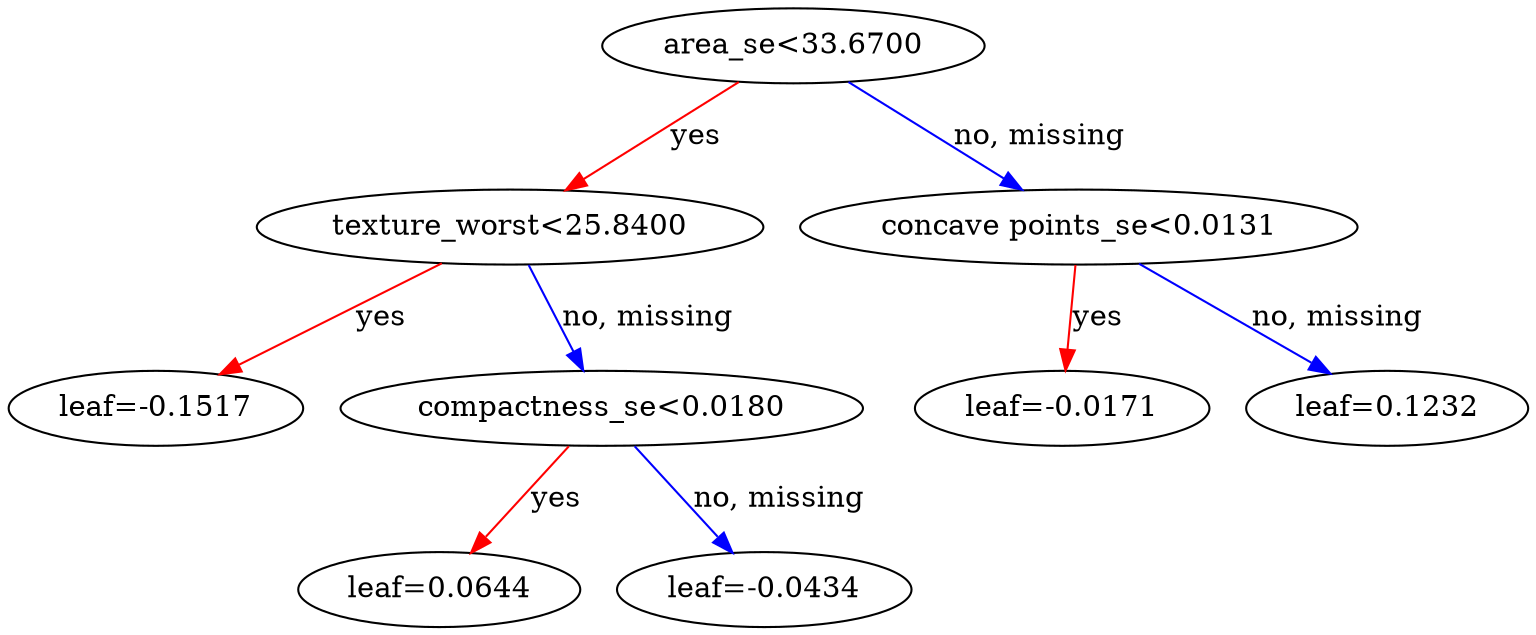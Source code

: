 digraph {
    graph [ rankdir=TB ]
    graph [ rankdir="UD" ]

    0 [ label="area_se<33.6700" ]
    0 -> 1 [label="yes" color="#FF0000"]
    0 -> 2 [label="no, missing" color="#0000FF"]

    1 [ label="texture_worst<25.8400" ]
    1 -> 3 [label="yes" color="#FF0000"]
    1 -> 4 [label="no, missing" color="#0000FF"]

    3 [ label="leaf=-0.1517" ]

    4 [ label="compactness_se<0.0180" ]
    4 -> 7 [label="yes" color="#FF0000"]
    4 -> 8 [label="no, missing" color="#0000FF"]

    7 [ label="leaf=0.0644" ]

    8 [ label="leaf=-0.0434" ]

    2 [ label="concave points_se<0.0131" ]
    2 -> 5 [label="yes" color="#FF0000"]
    2 -> 6 [label="no, missing" color="#0000FF"]

    5 [ label="leaf=-0.0171" ]

    6 [ label="leaf=0.1232" ]
}

